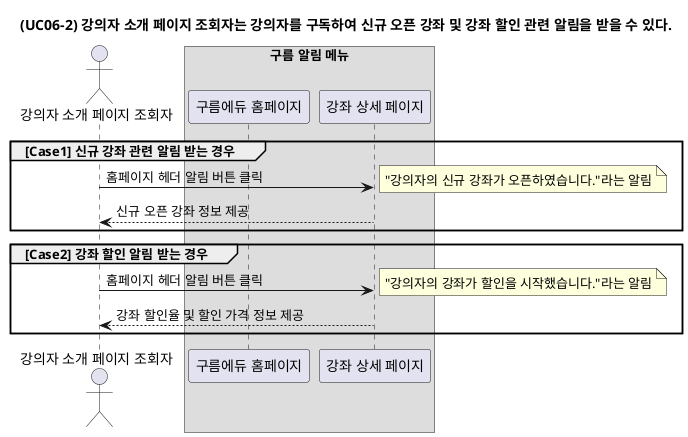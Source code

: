 @startuml

title (UC06-2) 강의자 소개 페이지 조회자는 강의자를 구독하여 신규 오픈 강좌 및 강좌 할인 관련 알림을 받을 수 있다.
actor "강의자 소개 페이지 조회자"

box "구름 알림 메뉴"
participant "구름에듀 홈페이지"
participant "강좌 상세 페이지"

group [Case1] 신규 강좌 관련 알림 받는 경우
"강의자 소개 페이지 조회자" -> "강좌 상세 페이지" : 홈페이지 헤더 알림 버튼 클릭
note right
"강의자의 신규 강좌가 오픈하였습니다."라는 알림
end note
"강좌 상세 페이지" --> "강의자 소개 페이지 조회자" : 신규 오픈 강좌 정보 제공
end

group [Case2] 강좌 할인 알림 받는 경우
"강의자 소개 페이지 조회자" -> "강좌 상세 페이지" : 홈페이지 헤더 알림 버튼 클릭
note right
"강의자의 강좌가 할인을 시작했습니다."라는 알림
end note
"강좌 상세 페이지" --> "강의자 소개 페이지 조회자" : 강좌 할인율 및 할인 가격 정보 제공
end

@enduml